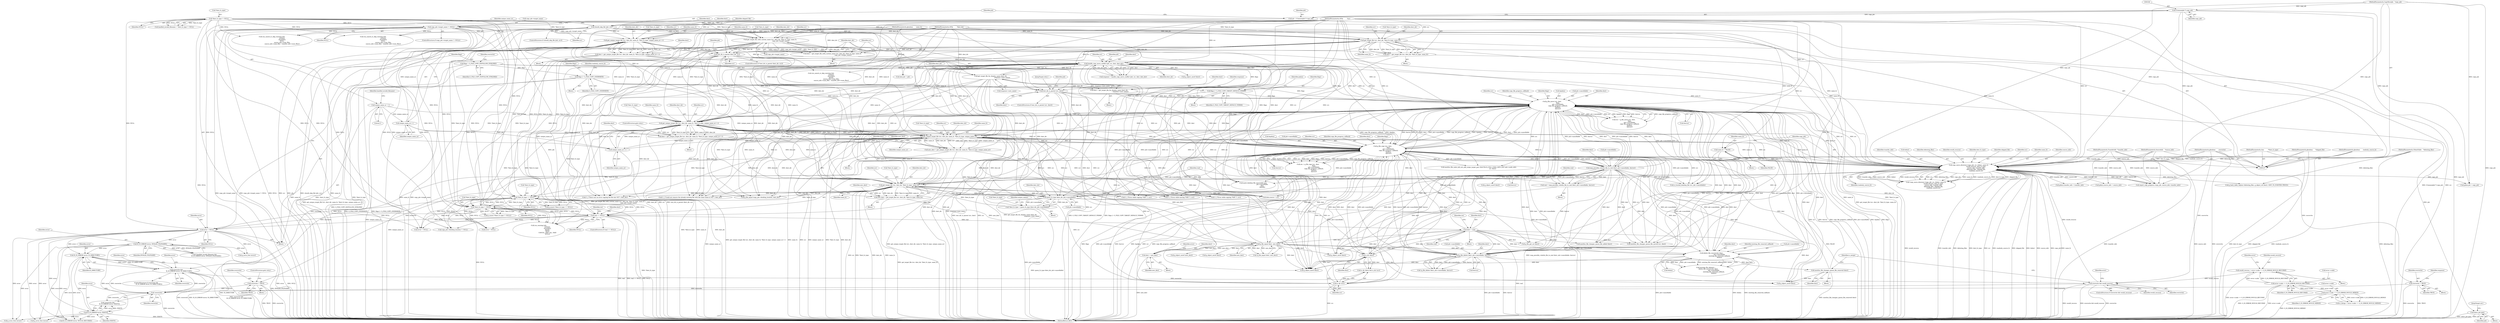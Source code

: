 digraph "0_nautilus_1630f53481f445ada0a455e9979236d31a8d3bb0_0@pointer" {
"1000730" [label="(Call,abort_job (job))"];
"1000710" [label="(Call,handle_copy_move_conflict (job, src, dest, dest_dir))"];
"1000167" [label="(Call,should_skip_file (job, src))"];
"1000161" [label="(Call,job = (CommonJob *) copy_job)"];
"1000163" [label="(Call,(CommonJob *) copy_job)"];
"1000128" [label="(MethodParameterIn,CopyMoveJob   *copy_job)"];
"1000129" [label="(MethodParameterIn,GFile         *src)"];
"1000427" [label="(Call,g_file_move (src, dest,\n                           flags,\n                           job->cancellable,\n                           copy_file_progress_callback,\n                           &pdata,\n                           &error))"];
"1000662" [label="(Call,get_unique_target_file (src, dest_dir, same_fs, *dest_fs_type, unique_name_nr++))"];
"1000608" [label="(Call,get_unique_target_file (src, dest_dir, same_fs, *dest_fs_type, unique_name_nr))"];
"1000443" [label="(Call,g_file_copy (src, dest,\n                           flags,\n                           job->cancellable,\n                           copy_file_progress_callback,\n                           &pdata,\n                           &error))"];
"1000996" [label="(Call,copy_move_directory (copy_job, src, &dest, same_fs,\n                                  would_recurse, dest_fs_type,\n                                  source_info, transfer_info,\n                                  debuting_files, skipped_file,\n                                  readonly_source_fs))"];
"1000619" [label="(Call,get_target_file (src, dest_dir, *dest_fs_type, same_fs))"];
"1000598" [label="(Call,query_fs_type (dest_dir, job->cancellable))"];
"1000228" [label="(Call,test_dir_is_parent (dest_dir, src))"];
"1000221" [label="(Call,get_target_file (src, dest_dir, *dest_fs_type, same_fs))"];
"1000130" [label="(MethodParameterIn,GFile         *dest_dir)"];
"1000181" [label="(Call,*dest_fs_type != NULL)"];
"1000131" [label="(MethodParameterIn,gboolean       same_fs)"];
"1000208" [label="(Call,get_target_file_with_custom_name (src, dest_dir, *dest_fs_type, same_fs,\n                                                 copy_job->target_name))"];
"1000200" [label="(Call,copy_job->target_name != NULL)"];
"1000190" [label="(Call,get_unique_target_file (src, dest_dir, same_fs, *dest_fs_type, unique_name_nr++))"];
"1000196" [label="(Call,unique_name_nr++)"];
"1000176" [label="(Call,unique_name_nr = 1)"];
"1000798" [label="(Call,get_target_file_for_display_name (dest_dir,\n                                                     response->new_name))"];
"1000461" [label="(Call,map_possibly_volatile_file_to_real (dest, job->cancellable, &error))"];
"1000595" [label="(Call,*dest_fs_type = query_fs_type (dest_dir, job->cancellable))"];
"1000991" [label="(Call,same_fs = FALSE)"];
"1000872" [label="(Call,overwrite && would_recurse)"];
"1000811" [label="(Call,overwrite &&\n             IS_IO_ERROR (error, IS_DIRECTORY))"];
"1000645" [label="(Call,!overwrite)"];
"1000780" [label="(Call,overwrite = TRUE)"];
"1000138" [label="(MethodParameterIn,gboolean       overwrite)"];
"1000698" [label="(Call,overwrite = TRUE)"];
"1000813" [label="(Call,IS_IO_ERROR (error, IS_DIRECTORY))"];
"1000382" [label="(Call,error = NULL)"];
"1000591" [label="(Call,*dest_fs_type == NULL)"];
"1001011" [label="(Call,*dest_fs_type != NULL)"];
"1000469" [label="(Call,real == NULL)"];
"1000459" [label="(Call,real = map_possibly_volatile_file_to_real (dest, job->cancellable, &error))"];
"1000583" [label="(Call,IS_IO_ERROR (error, INVALID_FILENAME))"];
"1000647" [label="(Call,IS_IO_ERROR (error, EXISTS))"];
"1000862" [label="(Call,would_recurse = error->code == G_IO_ERROR_WOULD_RECURSE)"];
"1000864" [label="(Call,error->code == G_IO_ERROR_WOULD_RECURSE)"];
"1000857" [label="(Call,error->code == G_IO_ERROR_WOULD_MERGE)"];
"1000133" [label="(MethodParameterIn,char         **dest_fs_type)"];
"1000134" [label="(MethodParameterIn,SourceInfo    *source_info)"];
"1000135" [label="(MethodParameterIn,TransferInfo  *transfer_info)"];
"1000136" [label="(MethodParameterIn,GHashTable    *debuting_files)"];
"1000139" [label="(MethodParameterIn,gboolean      *skipped_file)"];
"1000140" [label="(MethodParameterIn,gboolean       readonly_source_fs)"];
"1000678" [label="(Call,is_dir (src))"];
"1000305" [label="(Call,test_dir_is_parent (src, dest))"];
"1000188" [label="(Call,dest = get_unique_target_file (src, dest_dir, same_fs, *dest_fs_type, unique_name_nr++))"];
"1000206" [label="(Call,dest = get_target_file_with_custom_name (src, dest_dir, *dest_fs_type, same_fs,\n                                                 copy_job->target_name))"];
"1000219" [label="(Call,dest = get_target_file (src, dest_dir, *dest_fs_type, same_fs))"];
"1000833" [label="(Call,delete_file_recursively (dest,\n                                     job->cancellable,\n                                     existing_file_removed_callback,\n                                     &data))"];
"1000627" [label="(Call,g_file_equal (dest, new_dest))"];
"1000480" [label="(Call,dest = real)"];
"1000606" [label="(Call,new_dest = get_unique_target_file (src, dest_dir, same_fs, *dest_fs_type, unique_name_nr))"];
"1000617" [label="(Call,new_dest = get_target_file (src, dest_dir, *dest_fs_type, same_fs))"];
"1000676" [label="(Call,is_dir (dest))"];
"1000660" [label="(Call,dest = get_unique_target_file (src, dest_dir, same_fs, *dest_fs_type, unique_name_nr++))"];
"1000633" [label="(Call,dest = new_dest)"];
"1000796" [label="(Call,dest = get_target_file_for_display_name (dest_dir,\n                                                     response->new_name))"];
"1000986" [label="(Call,nautilus_file_changes_queue_file_removed (dest))"];
"1000882" [label="(Call,g_file_delete (dest, job->cancellable, &error))"];
"1000397" [label="(Call,flags |= G_FILE_COPY_TARGET_DEFAULT_PERMS)"];
"1000391" [label="(Call,flags |= G_FILE_COPY_OVERWRITE)"];
"1000385" [label="(Call,flags = G_FILE_COPY_NOFOLLOW_SYMLINKS)"];
"1000668" [label="(Call,unique_name_nr++)"];
"1000584" [label="(Identifier,error)"];
"1000305" [label="(Call,test_dir_is_parent (src, dest))"];
"1000177" [label="(Identifier,unique_name_nr)"];
"1001005" [label="(Identifier,transfer_info)"];
"1000814" [label="(Identifier,error)"];
"1000714" [label="(Identifier,dest_dir)"];
"1000230" [label="(Identifier,src)"];
"1000480" [label="(Call,dest = real)"];
"1001059" [label="(Call,run_cancel_or_skip_warning (job,\n                                               primary,\n                                               secondary,\n                                               details,\n                                               source_info->num_files,\n                                               source_info->num_files - transfer_info->num_files))"];
"1000222" [label="(Identifier,src)"];
"1000469" [label="(Call,real == NULL)"];
"1000848" [label="(Call,IS_IO_ERROR (error, WOULD_RECURSE))"];
"1000645" [label="(Call,!overwrite)"];
"1000699" [label="(Identifier,overwrite)"];
"1000712" [label="(Identifier,src)"];
"1000983" [label="(Call,error = NULL)"];
"1000833" [label="(Call,delete_file_recursively (dest,\n                                     job->cancellable,\n                                     existing_file_removed_callback,\n                                     &data))"];
"1000594" [label="(Identifier,NULL)"];
"1000608" [label="(Call,get_unique_target_file (src, dest_dir, same_fs, *dest_fs_type, unique_name_nr))"];
"1000534" [label="(Call,nautilus_file_changes_queue_file_added (dest))"];
"1000400" [label="(Call,pdata.job = copy_job)"];
"1001114" [label="(MethodReturn,RET)"];
"1000443" [label="(Call,g_file_copy (src, dest,\n                           flags,\n                           job->cancellable,\n                           copy_file_progress_callback,\n                           &pdata,\n                           &error))"];
"1000997" [label="(Identifier,copy_job)"];
"1000580" [label="(Call,!handled_invalid_filename &&\n        IS_IO_ERROR (error, INVALID_FILENAME))"];
"1000395" [label="(Identifier,readonly_source_fs)"];
"1000234" [label="(Identifier,job)"];
"1000663" [label="(Identifier,src)"];
"1000131" [label="(MethodParameterIn,gboolean       same_fs)"];
"1000415" [label="(Call,pdata.transfer_info = transfer_info)"];
"1000793" [label="(Block,)"];
"1000460" [label="(Identifier,real)"];
"1000834" [label="(Identifier,dest)"];
"1000402" [label="(Identifier,pdata)"];
"1000800" [label="(Call,response->new_name)"];
"1000453" [label="(Call,&error)"];
"1000304" [label="(ControlStructure,if (test_dir_is_parent (src, dest)))"];
"1000627" [label="(Call,g_file_equal (dest, new_dest))"];
"1000471" [label="(Identifier,NULL)"];
"1000462" [label="(Identifier,dest)"];
"1000799" [label="(Identifier,dest_dir)"];
"1000612" [label="(Call,*dest_fs_type)"];
"1000873" [label="(Identifier,overwrite)"];
"1000431" [label="(Call,job->cancellable)"];
"1000193" [label="(Identifier,same_fs)"];
"1000864" [label="(Call,error->code == G_IO_ERROR_WOULD_RECURSE)"];
"1000731" [label="(Identifier,job)"];
"1000445" [label="(Identifier,dest)"];
"1000628" [label="(Identifier,dest)"];
"1000666" [label="(Call,*dest_fs_type)"];
"1000875" [label="(Block,)"];
"1000392" [label="(Identifier,flags)"];
"1000796" [label="(Call,dest = get_target_file_for_display_name (dest_dir,\n                                                     response->new_name))"];
"1000668" [label="(Call,unique_name_nr++)"];
"1000219" [label="(Call,dest = get_target_file (src, dest_dir, *dest_fs_type, same_fs))"];
"1000180" [label="(Identifier,handled_invalid_filename)"];
"1000598" [label="(Call,query_fs_type (dest_dir, job->cancellable))"];
"1000711" [label="(Identifier,job)"];
"1000228" [label="(Call,test_dir_is_parent (dest_dir, src))"];
"1000549" [label="(Call,is_trusted_desktop_file (src, job->cancellable))"];
"1000999" [label="(Call,&dest)"];
"1001006" [label="(Identifier,debuting_files)"];
"1000624" [label="(Identifier,same_fs)"];
"1000648" [label="(Identifier,error)"];
"1000781" [label="(Identifier,overwrite)"];
"1000592" [label="(Call,*dest_fs_type)"];
"1000727" [label="(Block,)"];
"1001002" [label="(Identifier,would_recurse)"];
"1000599" [label="(Identifier,dest_dir)"];
"1000870" [label="(Identifier,error)"];
"1000831" [label="(Call,existing_file_deleted =\n            delete_file_recursively (dest,\n                                     job->cancellable,\n                                     existing_file_removed_callback,\n                                     &data))"];
"1000389" [label="(Identifier,overwrite)"];
"1000595" [label="(Call,*dest_fs_type = query_fs_type (dest_dir, job->cancellable))"];
"1000184" [label="(Identifier,NULL)"];
"1000396" [label="(Block,)"];
"1000199" [label="(ControlStructure,if (copy_job->target_name != NULL))"];
"1000621" [label="(Identifier,dest_dir)"];
"1000383" [label="(Identifier,error)"];
"1000675" [label="(Call,is_dir (dest) && is_dir (src))"];
"1000605" [label="(Block,)"];
"1000135" [label="(MethodParameterIn,TransferInfo  *transfer_info)"];
"1000386" [label="(Identifier,flags)"];
"1000713" [label="(Identifier,dest)"];
"1000229" [label="(Identifier,dest_dir)"];
"1000813" [label="(Call,IS_IO_ERROR (error, IS_DIRECTORY))"];
"1000208" [label="(Call,get_target_file_with_custom_name (src, dest_dir, *dest_fs_type, same_fs,\n                                                 copy_job->target_name))"];
"1000461" [label="(Call,map_possibly_volatile_file_to_real (dest, job->cancellable, &error))"];
"1000658" [label="(Call,g_object_unref (dest))"];
"1000490" [label="(Call,report_copy_progress (copy_job, source_info, transfer_info))"];
"1000457" [label="(Block,)"];
"1000618" [label="(Identifier,new_dest)"];
"1000429" [label="(Identifier,dest)"];
"1000614" [label="(Identifier,unique_name_nr)"];
"1000882" [label="(Call,g_file_delete (dest, job->cancellable, &error))"];
"1000446" [label="(Identifier,flags)"];
"1001003" [label="(Identifier,dest_fs_type)"];
"1000596" [label="(Call,*dest_fs_type)"];
"1000636" [label="(Call,g_error_free (error))"];
"1000838" [label="(Identifier,existing_file_removed_callback)"];
"1000865" [label="(Call,error->code)"];
"1000858" [label="(Call,error->code)"];
"1000192" [label="(Identifier,dest_dir)"];
"1000635" [label="(Identifier,new_dest)"];
"1000390" [label="(Block,)"];
"1000660" [label="(Call,dest = get_unique_target_file (src, dest_dir, same_fs, *dest_fs_type, unique_name_nr++))"];
"1000165" [label="(Identifier,copy_job)"];
"1000544" [label="(Call,g_file_equal (copy_job->desktop_location, dest_dir))"];
"1000166" [label="(ControlStructure,if (should_skip_file (job, src)))"];
"1000606" [label="(Call,new_dest = get_unique_target_file (src, dest_dir, same_fs, *dest_fs_type, unique_name_nr))"];
"1000139" [label="(MethodParameterIn,gboolean      *skipped_file)"];
"1000629" [label="(Identifier,new_dest)"];
"1000187" [label="(Block,)"];
"1001007" [label="(Identifier,skipped_file)"];
"1000670" [label="(ControlStructure,goto retry;)"];
"1000173" [label="(Identifier,skipped_file)"];
"1000474" [label="(Identifier,res)"];
"1000609" [label="(Identifier,src)"];
"1000451" [label="(Call,&pdata)"];
"1000665" [label="(Identifier,same_fs)"];
"1000876" [label="(Call,error = NULL)"];
"1000478" [label="(Call,g_object_unref (dest))"];
"1000678" [label="(Call,is_dir (src))"];
"1000425" [label="(Call,res = g_file_move (src, dest,\n                           flags,\n                           job->cancellable,\n                           copy_file_progress_callback,\n                           &pdata,\n                           &error))"];
"1000466" [label="(Call,&error)"];
"1000700" [label="(Identifier,TRUE)"];
"1000161" [label="(Call,job = (CommonJob *) copy_job)"];
"1000679" [label="(Identifier,src)"];
"1000128" [label="(MethodParameterIn,CopyMoveJob   *copy_job)"];
"1000610" [label="(Identifier,dest_dir)"];
"1000182" [label="(Call,*dest_fs_type)"];
"1000989" [label="(Identifier,is_merge)"];
"1000991" [label="(Call,same_fs = FALSE)"];
"1000381" [label="(JumpTarget,retry:)"];
"1000214" [label="(Call,copy_job->target_name)"];
"1000810" [label="(ControlStructure,if (overwrite &&\n             IS_IO_ERROR (error, IS_DIRECTORY)))"];
"1000130" [label="(MethodParameterIn,GFile         *dest_dir)"];
"1000206" [label="(Call,dest = get_target_file_with_custom_name (src, dest_dir, *dest_fs_type, same_fs,\n                                                 copy_job->target_name))"];
"1000129" [label="(MethodParameterIn,GFile         *src)"];
"1000194" [label="(Call,*dest_fs_type)"];
"1000647" [label="(Call,IS_IO_ERROR (error, EXISTS))"];
"1000649" [label="(Identifier,EXISTS)"];
"1000857" [label="(Call,error->code == G_IO_ERROR_WOULD_MERGE)"];
"1000205" [label="(Block,)"];
"1000211" [label="(Call,*dest_fs_type)"];
"1000196" [label="(Call,unique_name_nr++)"];
"1001010" [label="(Call,g_assert (*dest_fs_type != NULL))"];
"1001011" [label="(Call,*dest_fs_type != NULL)"];
"1000644" [label="(Call,!overwrite &&\n        IS_IO_ERROR (error, EXISTS))"];
"1000398" [label="(Identifier,flags)"];
"1000811" [label="(Call,overwrite &&\n             IS_IO_ERROR (error, IS_DIRECTORY))"];
"1000835" [label="(Call,job->cancellable)"];
"1000730" [label="(Call,abort_job (job))"];
"1000849" [label="(Identifier,error)"];
"1000780" [label="(Call,overwrite = TRUE)"];
"1000569" [label="(Call,nautilus_file_undo_info_ext_add_origin_target_pair (NAUTILUS_FILE_UNDO_INFO_EXT (job->undo_info),\n                                                                src, dest))"];
"1000784" [label="(Identifier,response)"];
"1000620" [label="(Identifier,src)"];
"1000221" [label="(Call,get_target_file (src, dest_dir, *dest_fs_type, same_fs))"];
"1000583" [label="(Call,IS_IO_ERROR (error, INVALID_FILENAME))"];
"1000168" [label="(Identifier,job)"];
"1000591" [label="(Call,*dest_fs_type == NULL)"];
"1000877" [label="(Identifier,error)"];
"1000839" [label="(Call,&data)"];
"1000397" [label="(Call,flags |= G_FILE_COPY_TARGET_DEFAULT_PERMS)"];
"1000585" [label="(Identifier,INVALID_FILENAME)"];
"1000826" [label="(Call,data.source = src)"];
"1000220" [label="(Identifier,dest)"];
"1000637" [label="(Identifier,error)"];
"1000188" [label="(Call,dest = get_unique_target_file (src, dest_dir, same_fs, *dest_fs_type, unique_name_nr++))"];
"1000499" [label="(Call,g_file_get_uri (dest))"];
"1000463" [label="(Call,job->cancellable)"];
"1000529" [label="(Call,nautilus_file_changes_queue_file_moved (src, dest))"];
"1000862" [label="(Call,would_recurse = error->code == G_IO_ERROR_WOULD_RECURSE)"];
"1000189" [label="(Identifier,dest)"];
"1001019" [label="(Call,g_object_unref (dest))"];
"1000626" [label="(Call,!g_file_equal (dest, new_dest))"];
"1000162" [label="(Identifier,job)"];
"1000630" [label="(Block,)"];
"1000653" [label="(Call,g_error_free (error))"];
"1000470" [label="(Identifier,real)"];
"1000600" [label="(Call,job->cancellable)"];
"1000484" [label="(Identifier,res)"];
"1000677" [label="(Identifier,dest)"];
"1000616" [label="(Block,)"];
"1001042" [label="(Call,f (_(\"Error while copying ?%B?.\"), src))"];
"1000633" [label="(Call,dest = new_dest)"];
"1000190" [label="(Call,get_unique_target_file (src, dest_dir, same_fs, *dest_fs_type, unique_name_nr++))"];
"1000226" [label="(Identifier,same_fs)"];
"1000311" [label="(Identifier,job)"];
"1000996" [label="(Call,copy_move_directory (copy_job, src, &dest, same_fs,\n                                  would_recurse, dest_fs_type,\n                                  source_info, transfer_info,\n                                  debuting_files, skipped_file,\n                                  readonly_source_fs))"];
"1000141" [label="(Block,)"];
"1000169" [label="(Identifier,src)"];
"1000437" [label="(Call,&error)"];
"1000385" [label="(Call,flags = G_FILE_COPY_NOFOLLOW_SYMLINKS)"];
"1001112" [label="(Call,g_object_unref (dest))"];
"1000191" [label="(Identifier,src)"];
"1000990" [label="(Block,)"];
"1000794" [label="(Call,g_object_unref (dest))"];
"1000664" [label="(Identifier,dest_dir)"];
"1000207" [label="(Identifier,dest)"];
"1000210" [label="(Identifier,dest_dir)"];
"1000820" [label="(Identifier,error)"];
"1000855" [label="(Call,is_merge = error->code == G_IO_ERROR_WOULD_MERGE)"];
"1000934" [label="(Call,run_warning (job,\n                                        primary,\n                                        secondary,\n                                        details,\n                                        TRUE,\n                                        CANCEL, SKIP_ALL, SKIP,\n                                        NULL))"];
"1000391" [label="(Call,flags |= G_FILE_COPY_OVERWRITE)"];
"1000854" [label="(Block,)"];
"1000218" [label="(Block,)"];
"1000428" [label="(Identifier,src)"];
"1000224" [label="(Call,*dest_fs_type)"];
"1000815" [label="(Identifier,IS_DIRECTORY)"];
"1000382" [label="(Call,error = NULL)"];
"1000698" [label="(Call,overwrite = TRUE)"];
"1000641" [label="(Call,g_object_unref (new_dest))"];
"1000821" [label="(Call,data.job = job)"];
"1000657" [label="(Block,)"];
"1000998" [label="(Identifier,src)"];
"1000622" [label="(Call,*dest_fs_type)"];
"1000181" [label="(Call,*dest_fs_type != NULL)"];
"1000227" [label="(ControlStructure,if (test_dir_is_parent (dest_dir, src)))"];
"1000167" [label="(Call,should_skip_file (job, src))"];
"1000138" [label="(MethodParameterIn,gboolean       overwrite)"];
"1000662" [label="(Call,get_unique_target_file (src, dest_dir, same_fs, *dest_fs_type, unique_name_nr++))"];
"1000178" [label="(Literal,1)"];
"1000586" [label="(Block,)"];
"1000661" [label="(Identifier,dest)"];
"1000410" [label="(Call,pdata.source_info = source_info)"];
"1000861" [label="(Identifier,G_IO_ERROR_WOULD_MERGE)"];
"1000209" [label="(Identifier,src)"];
"1000133" [label="(MethodParameterIn,char         **dest_fs_type)"];
"1000604" [label="(Identifier,unique_names)"];
"1000986" [label="(Call,nautilus_file_changes_queue_file_removed (dest))"];
"1000863" [label="(Identifier,would_recurse)"];
"1001001" [label="(Identifier,same_fs)"];
"1000993" [label="(Identifier,FALSE)"];
"1000701" [label="(ControlStructure,goto retry;)"];
"1000479" [label="(Identifier,dest)"];
"1000204" [label="(Identifier,NULL)"];
"1000987" [label="(Identifier,dest)"];
"1000909" [label="(Call,f (_(\"Error while moving ?%B?.\"), src))"];
"1001012" [label="(Call,*dest_fs_type)"];
"1000887" [label="(Call,&error)"];
"1000669" [label="(Identifier,unique_name_nr)"];
"1000611" [label="(Identifier,same_fs)"];
"1000447" [label="(Call,job->cancellable)"];
"1000334" [label="(Call,run_cancel_or_skip_warning (job,\n                                               primary,\n                                               secondary,\n                                               NULL,\n                                               source_info->num_files,\n                                               source_info->num_files - transfer_info->num_files))"];
"1000387" [label="(Identifier,G_FILE_COPY_NOFOLLOW_SYMLINKS)"];
"1000923" [label="(Call,f (_(\"Could not remove the already existing file with the same name in %F.\"), dest_dir))"];
"1000477" [label="(Block,)"];
"1000884" [label="(Call,job->cancellable)"];
"1000176" [label="(Call,unique_name_nr = 1)"];
"1000257" [label="(Call,run_cancel_or_skip_warning (job,\n                                               primary,\n                                               secondary,\n                                               NULL,\n                                               source_info->num_files,\n                                               source_info->num_files - transfer_info->num_files))"];
"1000444" [label="(Identifier,src)"];
"1000459" [label="(Call,real = map_possibly_volatile_file_to_real (dest, job->cancellable, &error))"];
"1000646" [label="(Identifier,overwrite)"];
"1000708" [label="(Call,response = handle_copy_move_conflict (job, src, dest, dest_dir))"];
"1000163" [label="(Call,(CommonJob *) copy_job)"];
"1000482" [label="(Identifier,real)"];
"1001048" [label="(Call,f (_(\"There was an error copying the file into %F.\"), dest_dir))"];
"1000590" [label="(Call,g_assert (*dest_fs_type == NULL))"];
"1001014" [label="(Identifier,NULL)"];
"1000384" [label="(Identifier,NULL)"];
"1000631" [label="(Call,g_object_unref (dest))"];
"1001004" [label="(Identifier,source_info)"];
"1000213" [label="(Identifier,same_fs)"];
"1000676" [label="(Call,is_dir (dest))"];
"1000140" [label="(MethodParameterIn,gboolean       readonly_source_fs)"];
"1000782" [label="(Identifier,TRUE)"];
"1000518" [label="(Call,g_hash_table_replace (debuting_files, g_object_ref (dest), GINT_TO_POINTER (TRUE)))"];
"1000468" [label="(ControlStructure,if (real == NULL))"];
"1000995" [label="(Call,!copy_move_directory (copy_job, src, &dest, same_fs,\n                                  would_recurse, dest_fs_type,\n                                  source_info, transfer_info,\n                                  debuting_files, skipped_file,\n                                  readonly_source_fs))"];
"1000617" [label="(Call,new_dest = get_target_file (src, dest_dir, *dest_fs_type, same_fs))"];
"1000697" [label="(Block,)"];
"1000399" [label="(Identifier,G_FILE_COPY_TARGET_DEFAULT_PERMS)"];
"1000797" [label="(Identifier,dest)"];
"1000812" [label="(Identifier,overwrite)"];
"1000619" [label="(Call,get_target_file (src, dest_dir, *dest_fs_type, same_fs))"];
"1000434" [label="(Identifier,copy_file_progress_callback)"];
"1000804" [label="(Identifier,response)"];
"1000179" [label="(Call,handled_invalid_filename = *dest_fs_type != NULL)"];
"1000441" [label="(Call,res = g_file_copy (src, dest,\n                           flags,\n                           job->cancellable,\n                           copy_file_progress_callback,\n                           &pdata,\n                           &error))"];
"1000634" [label="(Identifier,dest)"];
"1000201" [label="(Call,copy_job->target_name)"];
"1000427" [label="(Call,g_file_move (src, dest,\n                           flags,\n                           job->cancellable,\n                           copy_file_progress_callback,\n                           &pdata,\n                           &error))"];
"1001008" [label="(Identifier,readonly_source_fs)"];
"1000430" [label="(Identifier,flags)"];
"1000223" [label="(Identifier,dest_dir)"];
"1000555" [label="(Call,mark_desktop_file_executable (job,\n                                          job->cancellable,\n                                          dest,\n                                          FALSE))"];
"1000607" [label="(Identifier,new_dest)"];
"1000881" [label="(Call,!g_file_delete (dest, job->cancellable, &error))"];
"1000435" [label="(Call,&pdata)"];
"1000759" [label="(Block,)"];
"1000819" [label="(Call,g_error_free (error))"];
"1000306" [label="(Identifier,src)"];
"1000538" [label="(Call,copy_job->desktop_location != NULL)"];
"1000868" [label="(Identifier,G_IO_ERROR_WOULD_RECURSE)"];
"1000917" [label="(Call,f (_(\"Error while copying ?%B?.\"), src))"];
"1000136" [label="(MethodParameterIn,GHashTable    *debuting_files)"];
"1000200" [label="(Call,copy_job->target_name != NULL)"];
"1000710" [label="(Call,handle_copy_move_conflict (job, src, dest, dest_dir))"];
"1000197" [label="(Identifier,unique_name_nr)"];
"1000871" [label="(ControlStructure,if (overwrite && would_recurse))"];
"1001107" [label="(JumpTarget,out:)"];
"1000307" [label="(Identifier,dest)"];
"1000450" [label="(Identifier,copy_file_progress_callback)"];
"1000883" [label="(Identifier,dest)"];
"1000872" [label="(Call,overwrite && would_recurse)"];
"1000481" [label="(Identifier,dest)"];
"1000393" [label="(Identifier,G_FILE_COPY_OVERWRITE)"];
"1000992" [label="(Identifier,same_fs)"];
"1000798" [label="(Call,get_target_file_for_display_name (dest_dir,\n                                                     response->new_name))"];
"1000134" [label="(MethodParameterIn,SourceInfo    *source_info)"];
"1000874" [label="(Identifier,would_recurse)"];
"1000730" -> "1000727"  [label="AST: "];
"1000730" -> "1000731"  [label="CFG: "];
"1000731" -> "1000730"  [label="AST: "];
"1001107" -> "1000730"  [label="CFG: "];
"1000730" -> "1001114"  [label="DDG: abort_job (job)"];
"1000730" -> "1001114"  [label="DDG: job"];
"1000710" -> "1000730"  [label="DDG: job"];
"1000710" -> "1000708"  [label="AST: "];
"1000710" -> "1000714"  [label="CFG: "];
"1000711" -> "1000710"  [label="AST: "];
"1000712" -> "1000710"  [label="AST: "];
"1000713" -> "1000710"  [label="AST: "];
"1000714" -> "1000710"  [label="AST: "];
"1000708" -> "1000710"  [label="CFG: "];
"1000710" -> "1001114"  [label="DDG: dest_dir"];
"1000710" -> "1001114"  [label="DDG: job"];
"1000710" -> "1001114"  [label="DDG: src"];
"1000710" -> "1000427"  [label="DDG: src"];
"1000710" -> "1000427"  [label="DDG: dest"];
"1000710" -> "1000443"  [label="DDG: src"];
"1000710" -> "1000443"  [label="DDG: dest"];
"1000710" -> "1000544"  [label="DDG: dest_dir"];
"1000710" -> "1000555"  [label="DDG: job"];
"1000710" -> "1000598"  [label="DDG: dest_dir"];
"1000710" -> "1000662"  [label="DDG: dest_dir"];
"1000710" -> "1000708"  [label="DDG: job"];
"1000710" -> "1000708"  [label="DDG: src"];
"1000710" -> "1000708"  [label="DDG: dest"];
"1000710" -> "1000708"  [label="DDG: dest_dir"];
"1000167" -> "1000710"  [label="DDG: job"];
"1000427" -> "1000710"  [label="DDG: src"];
"1000678" -> "1000710"  [label="DDG: src"];
"1000608" -> "1000710"  [label="DDG: src"];
"1000608" -> "1000710"  [label="DDG: dest_dir"];
"1000443" -> "1000710"  [label="DDG: src"];
"1000619" -> "1000710"  [label="DDG: src"];
"1000619" -> "1000710"  [label="DDG: dest_dir"];
"1000129" -> "1000710"  [label="DDG: src"];
"1000676" -> "1000710"  [label="DDG: dest"];
"1000662" -> "1000710"  [label="DDG: dest_dir"];
"1000228" -> "1000710"  [label="DDG: dest_dir"];
"1000798" -> "1000710"  [label="DDG: dest_dir"];
"1000130" -> "1000710"  [label="DDG: dest_dir"];
"1000710" -> "1000794"  [label="DDG: dest"];
"1000710" -> "1000798"  [label="DDG: dest_dir"];
"1000710" -> "1000821"  [label="DDG: job"];
"1000710" -> "1000923"  [label="DDG: dest_dir"];
"1000710" -> "1000934"  [label="DDG: job"];
"1000710" -> "1001048"  [label="DDG: dest_dir"];
"1000710" -> "1001059"  [label="DDG: job"];
"1000710" -> "1001112"  [label="DDG: dest"];
"1000167" -> "1000166"  [label="AST: "];
"1000167" -> "1000169"  [label="CFG: "];
"1000168" -> "1000167"  [label="AST: "];
"1000169" -> "1000167"  [label="AST: "];
"1000173" -> "1000167"  [label="CFG: "];
"1000177" -> "1000167"  [label="CFG: "];
"1000167" -> "1001114"  [label="DDG: job"];
"1000167" -> "1001114"  [label="DDG: src"];
"1000167" -> "1001114"  [label="DDG: should_skip_file (job, src)"];
"1000161" -> "1000167"  [label="DDG: job"];
"1000129" -> "1000167"  [label="DDG: src"];
"1000167" -> "1000190"  [label="DDG: src"];
"1000167" -> "1000208"  [label="DDG: src"];
"1000167" -> "1000221"  [label="DDG: src"];
"1000167" -> "1000257"  [label="DDG: job"];
"1000167" -> "1000334"  [label="DDG: job"];
"1000167" -> "1000555"  [label="DDG: job"];
"1000167" -> "1000821"  [label="DDG: job"];
"1000167" -> "1000934"  [label="DDG: job"];
"1000167" -> "1001059"  [label="DDG: job"];
"1000161" -> "1000141"  [label="AST: "];
"1000161" -> "1000163"  [label="CFG: "];
"1000162" -> "1000161"  [label="AST: "];
"1000163" -> "1000161"  [label="AST: "];
"1000168" -> "1000161"  [label="CFG: "];
"1000161" -> "1001114"  [label="DDG: (CommonJob *) copy_job"];
"1000163" -> "1000161"  [label="DDG: copy_job"];
"1000163" -> "1000165"  [label="CFG: "];
"1000164" -> "1000163"  [label="AST: "];
"1000165" -> "1000163"  [label="AST: "];
"1000163" -> "1001114"  [label="DDG: copy_job"];
"1000128" -> "1000163"  [label="DDG: copy_job"];
"1000163" -> "1000400"  [label="DDG: copy_job"];
"1000163" -> "1000490"  [label="DDG: copy_job"];
"1000163" -> "1000996"  [label="DDG: copy_job"];
"1000128" -> "1000127"  [label="AST: "];
"1000128" -> "1001114"  [label="DDG: copy_job"];
"1000128" -> "1000400"  [label="DDG: copy_job"];
"1000128" -> "1000490"  [label="DDG: copy_job"];
"1000128" -> "1000996"  [label="DDG: copy_job"];
"1000129" -> "1000127"  [label="AST: "];
"1000129" -> "1001114"  [label="DDG: src"];
"1000129" -> "1000190"  [label="DDG: src"];
"1000129" -> "1000208"  [label="DDG: src"];
"1000129" -> "1000221"  [label="DDG: src"];
"1000129" -> "1000228"  [label="DDG: src"];
"1000129" -> "1000305"  [label="DDG: src"];
"1000129" -> "1000427"  [label="DDG: src"];
"1000129" -> "1000443"  [label="DDG: src"];
"1000129" -> "1000529"  [label="DDG: src"];
"1000129" -> "1000549"  [label="DDG: src"];
"1000129" -> "1000569"  [label="DDG: src"];
"1000129" -> "1000608"  [label="DDG: src"];
"1000129" -> "1000619"  [label="DDG: src"];
"1000129" -> "1000662"  [label="DDG: src"];
"1000129" -> "1000678"  [label="DDG: src"];
"1000129" -> "1000826"  [label="DDG: src"];
"1000129" -> "1000909"  [label="DDG: src"];
"1000129" -> "1000917"  [label="DDG: src"];
"1000129" -> "1000996"  [label="DDG: src"];
"1000129" -> "1001042"  [label="DDG: src"];
"1000427" -> "1000425"  [label="AST: "];
"1000427" -> "1000437"  [label="CFG: "];
"1000428" -> "1000427"  [label="AST: "];
"1000429" -> "1000427"  [label="AST: "];
"1000430" -> "1000427"  [label="AST: "];
"1000431" -> "1000427"  [label="AST: "];
"1000434" -> "1000427"  [label="AST: "];
"1000435" -> "1000427"  [label="AST: "];
"1000437" -> "1000427"  [label="AST: "];
"1000425" -> "1000427"  [label="CFG: "];
"1000427" -> "1001114"  [label="DDG: src"];
"1000427" -> "1001114"  [label="DDG: &error"];
"1000427" -> "1001114"  [label="DDG: copy_file_progress_callback"];
"1000427" -> "1001114"  [label="DDG: job->cancellable"];
"1000427" -> "1001114"  [label="DDG: &pdata"];
"1000427" -> "1001114"  [label="DDG: flags"];
"1000427" -> "1000425"  [label="DDG: copy_file_progress_callback"];
"1000427" -> "1000425"  [label="DDG: dest"];
"1000427" -> "1000425"  [label="DDG: job->cancellable"];
"1000427" -> "1000425"  [label="DDG: src"];
"1000427" -> "1000425"  [label="DDG: &pdata"];
"1000427" -> "1000425"  [label="DDG: flags"];
"1000427" -> "1000425"  [label="DDG: &error"];
"1000662" -> "1000427"  [label="DDG: src"];
"1000996" -> "1000427"  [label="DDG: src"];
"1000678" -> "1000427"  [label="DDG: src"];
"1000305" -> "1000427"  [label="DDG: src"];
"1000305" -> "1000427"  [label="DDG: dest"];
"1000608" -> "1000427"  [label="DDG: src"];
"1000443" -> "1000427"  [label="DDG: src"];
"1000443" -> "1000427"  [label="DDG: dest"];
"1000443" -> "1000427"  [label="DDG: job->cancellable"];
"1000443" -> "1000427"  [label="DDG: copy_file_progress_callback"];
"1000443" -> "1000427"  [label="DDG: &pdata"];
"1000443" -> "1000427"  [label="DDG: &error"];
"1000619" -> "1000427"  [label="DDG: src"];
"1000833" -> "1000427"  [label="DDG: dest"];
"1000833" -> "1000427"  [label="DDG: job->cancellable"];
"1000676" -> "1000427"  [label="DDG: dest"];
"1000660" -> "1000427"  [label="DDG: dest"];
"1000627" -> "1000427"  [label="DDG: dest"];
"1000461" -> "1000427"  [label="DDG: dest"];
"1000461" -> "1000427"  [label="DDG: job->cancellable"];
"1000461" -> "1000427"  [label="DDG: &error"];
"1000480" -> "1000427"  [label="DDG: dest"];
"1000633" -> "1000427"  [label="DDG: dest"];
"1000796" -> "1000427"  [label="DDG: dest"];
"1000986" -> "1000427"  [label="DDG: dest"];
"1000397" -> "1000427"  [label="DDG: flags"];
"1000391" -> "1000427"  [label="DDG: flags"];
"1000385" -> "1000427"  [label="DDG: flags"];
"1000882" -> "1000427"  [label="DDG: job->cancellable"];
"1000882" -> "1000427"  [label="DDG: &error"];
"1000598" -> "1000427"  [label="DDG: job->cancellable"];
"1000427" -> "1000443"  [label="DDG: src"];
"1000427" -> "1000443"  [label="DDG: dest"];
"1000427" -> "1000443"  [label="DDG: job->cancellable"];
"1000427" -> "1000443"  [label="DDG: copy_file_progress_callback"];
"1000427" -> "1000443"  [label="DDG: &pdata"];
"1000427" -> "1000443"  [label="DDG: &error"];
"1000427" -> "1000461"  [label="DDG: dest"];
"1000427" -> "1000461"  [label="DDG: job->cancellable"];
"1000427" -> "1000461"  [label="DDG: &error"];
"1000427" -> "1000499"  [label="DDG: dest"];
"1000427" -> "1000529"  [label="DDG: src"];
"1000427" -> "1000529"  [label="DDG: dest"];
"1000427" -> "1000534"  [label="DDG: dest"];
"1000427" -> "1000549"  [label="DDG: src"];
"1000427" -> "1000549"  [label="DDG: job->cancellable"];
"1000427" -> "1000555"  [label="DDG: job->cancellable"];
"1000427" -> "1000569"  [label="DDG: src"];
"1000427" -> "1000598"  [label="DDG: job->cancellable"];
"1000427" -> "1000608"  [label="DDG: src"];
"1000427" -> "1000619"  [label="DDG: src"];
"1000427" -> "1000627"  [label="DDG: dest"];
"1000427" -> "1000658"  [label="DDG: dest"];
"1000427" -> "1000662"  [label="DDG: src"];
"1000427" -> "1000676"  [label="DDG: dest"];
"1000427" -> "1000678"  [label="DDG: src"];
"1000427" -> "1000826"  [label="DDG: src"];
"1000427" -> "1000833"  [label="DDG: dest"];
"1000427" -> "1000833"  [label="DDG: job->cancellable"];
"1000427" -> "1000882"  [label="DDG: dest"];
"1000427" -> "1000882"  [label="DDG: job->cancellable"];
"1000427" -> "1000882"  [label="DDG: &error"];
"1000427" -> "1000909"  [label="DDG: src"];
"1000427" -> "1000917"  [label="DDG: src"];
"1000427" -> "1000996"  [label="DDG: src"];
"1000427" -> "1001019"  [label="DDG: dest"];
"1000427" -> "1001042"  [label="DDG: src"];
"1000427" -> "1001112"  [label="DDG: dest"];
"1000662" -> "1000660"  [label="AST: "];
"1000662" -> "1000668"  [label="CFG: "];
"1000663" -> "1000662"  [label="AST: "];
"1000664" -> "1000662"  [label="AST: "];
"1000665" -> "1000662"  [label="AST: "];
"1000666" -> "1000662"  [label="AST: "];
"1000668" -> "1000662"  [label="AST: "];
"1000660" -> "1000662"  [label="CFG: "];
"1000662" -> "1001114"  [label="DDG: dest_dir"];
"1000662" -> "1001114"  [label="DDG: *dest_fs_type"];
"1000662" -> "1001114"  [label="DDG: same_fs"];
"1000662" -> "1000443"  [label="DDG: src"];
"1000662" -> "1000544"  [label="DDG: dest_dir"];
"1000662" -> "1000591"  [label="DDG: *dest_fs_type"];
"1000662" -> "1000598"  [label="DDG: dest_dir"];
"1000662" -> "1000608"  [label="DDG: same_fs"];
"1000662" -> "1000619"  [label="DDG: same_fs"];
"1000662" -> "1000660"  [label="DDG: same_fs"];
"1000662" -> "1000660"  [label="DDG: dest_dir"];
"1000662" -> "1000660"  [label="DDG: src"];
"1000662" -> "1000660"  [label="DDG: *dest_fs_type"];
"1000608" -> "1000662"  [label="DDG: src"];
"1000608" -> "1000662"  [label="DDG: dest_dir"];
"1000608" -> "1000662"  [label="DDG: same_fs"];
"1000608" -> "1000662"  [label="DDG: *dest_fs_type"];
"1000443" -> "1000662"  [label="DDG: src"];
"1000619" -> "1000662"  [label="DDG: src"];
"1000619" -> "1000662"  [label="DDG: dest_dir"];
"1000619" -> "1000662"  [label="DDG: same_fs"];
"1000619" -> "1000662"  [label="DDG: *dest_fs_type"];
"1000228" -> "1000662"  [label="DDG: dest_dir"];
"1000798" -> "1000662"  [label="DDG: dest_dir"];
"1000130" -> "1000662"  [label="DDG: dest_dir"];
"1000221" -> "1000662"  [label="DDG: same_fs"];
"1000221" -> "1000662"  [label="DDG: *dest_fs_type"];
"1000996" -> "1000662"  [label="DDG: same_fs"];
"1000208" -> "1000662"  [label="DDG: same_fs"];
"1000208" -> "1000662"  [label="DDG: *dest_fs_type"];
"1000190" -> "1000662"  [label="DDG: same_fs"];
"1000190" -> "1000662"  [label="DDG: *dest_fs_type"];
"1000131" -> "1000662"  [label="DDG: same_fs"];
"1001011" -> "1000662"  [label="DDG: *dest_fs_type"];
"1000668" -> "1000662"  [label="DDG: unique_name_nr"];
"1000662" -> "1000923"  [label="DDG: dest_dir"];
"1000662" -> "1000996"  [label="DDG: same_fs"];
"1000662" -> "1001011"  [label="DDG: *dest_fs_type"];
"1000662" -> "1001048"  [label="DDG: dest_dir"];
"1000608" -> "1000606"  [label="AST: "];
"1000608" -> "1000614"  [label="CFG: "];
"1000609" -> "1000608"  [label="AST: "];
"1000610" -> "1000608"  [label="AST: "];
"1000611" -> "1000608"  [label="AST: "];
"1000612" -> "1000608"  [label="AST: "];
"1000614" -> "1000608"  [label="AST: "];
"1000606" -> "1000608"  [label="CFG: "];
"1000608" -> "1001114"  [label="DDG: unique_name_nr"];
"1000608" -> "1001114"  [label="DDG: dest_dir"];
"1000608" -> "1001114"  [label="DDG: same_fs"];
"1000608" -> "1001114"  [label="DDG: src"];
"1000608" -> "1001114"  [label="DDG: *dest_fs_type"];
"1000608" -> "1000443"  [label="DDG: src"];
"1000608" -> "1000544"  [label="DDG: dest_dir"];
"1000608" -> "1000591"  [label="DDG: *dest_fs_type"];
"1000608" -> "1000598"  [label="DDG: dest_dir"];
"1000608" -> "1000606"  [label="DDG: same_fs"];
"1000608" -> "1000606"  [label="DDG: dest_dir"];
"1000608" -> "1000606"  [label="DDG: src"];
"1000608" -> "1000606"  [label="DDG: *dest_fs_type"];
"1000608" -> "1000606"  [label="DDG: unique_name_nr"];
"1000443" -> "1000608"  [label="DDG: src"];
"1000598" -> "1000608"  [label="DDG: dest_dir"];
"1000130" -> "1000608"  [label="DDG: dest_dir"];
"1000221" -> "1000608"  [label="DDG: same_fs"];
"1000619" -> "1000608"  [label="DDG: same_fs"];
"1000996" -> "1000608"  [label="DDG: same_fs"];
"1000208" -> "1000608"  [label="DDG: same_fs"];
"1000190" -> "1000608"  [label="DDG: same_fs"];
"1000131" -> "1000608"  [label="DDG: same_fs"];
"1000595" -> "1000608"  [label="DDG: *dest_fs_type"];
"1000196" -> "1000608"  [label="DDG: unique_name_nr"];
"1000176" -> "1000608"  [label="DDG: unique_name_nr"];
"1000668" -> "1000608"  [label="DDG: unique_name_nr"];
"1000608" -> "1000619"  [label="DDG: same_fs"];
"1000608" -> "1000668"  [label="DDG: unique_name_nr"];
"1000608" -> "1000678"  [label="DDG: src"];
"1000608" -> "1000826"  [label="DDG: src"];
"1000608" -> "1000909"  [label="DDG: src"];
"1000608" -> "1000917"  [label="DDG: src"];
"1000608" -> "1000923"  [label="DDG: dest_dir"];
"1000608" -> "1000996"  [label="DDG: src"];
"1000608" -> "1000996"  [label="DDG: same_fs"];
"1000608" -> "1001011"  [label="DDG: *dest_fs_type"];
"1000608" -> "1001042"  [label="DDG: src"];
"1000608" -> "1001048"  [label="DDG: dest_dir"];
"1000443" -> "1000441"  [label="AST: "];
"1000443" -> "1000453"  [label="CFG: "];
"1000444" -> "1000443"  [label="AST: "];
"1000445" -> "1000443"  [label="AST: "];
"1000446" -> "1000443"  [label="AST: "];
"1000447" -> "1000443"  [label="AST: "];
"1000450" -> "1000443"  [label="AST: "];
"1000451" -> "1000443"  [label="AST: "];
"1000453" -> "1000443"  [label="AST: "];
"1000441" -> "1000443"  [label="CFG: "];
"1000443" -> "1001114"  [label="DDG: copy_file_progress_callback"];
"1000443" -> "1001114"  [label="DDG: flags"];
"1000443" -> "1001114"  [label="DDG: job->cancellable"];
"1000443" -> "1001114"  [label="DDG: &error"];
"1000443" -> "1001114"  [label="DDG: &pdata"];
"1000443" -> "1001114"  [label="DDG: src"];
"1000443" -> "1000441"  [label="DDG: src"];
"1000443" -> "1000441"  [label="DDG: dest"];
"1000443" -> "1000441"  [label="DDG: flags"];
"1000443" -> "1000441"  [label="DDG: &error"];
"1000443" -> "1000441"  [label="DDG: job->cancellable"];
"1000443" -> "1000441"  [label="DDG: copy_file_progress_callback"];
"1000443" -> "1000441"  [label="DDG: &pdata"];
"1000996" -> "1000443"  [label="DDG: src"];
"1000678" -> "1000443"  [label="DDG: src"];
"1000305" -> "1000443"  [label="DDG: src"];
"1000305" -> "1000443"  [label="DDG: dest"];
"1000619" -> "1000443"  [label="DDG: src"];
"1000833" -> "1000443"  [label="DDG: dest"];
"1000833" -> "1000443"  [label="DDG: job->cancellable"];
"1000676" -> "1000443"  [label="DDG: dest"];
"1000660" -> "1000443"  [label="DDG: dest"];
"1000627" -> "1000443"  [label="DDG: dest"];
"1000461" -> "1000443"  [label="DDG: dest"];
"1000461" -> "1000443"  [label="DDG: job->cancellable"];
"1000461" -> "1000443"  [label="DDG: &error"];
"1000480" -> "1000443"  [label="DDG: dest"];
"1000633" -> "1000443"  [label="DDG: dest"];
"1000796" -> "1000443"  [label="DDG: dest"];
"1000986" -> "1000443"  [label="DDG: dest"];
"1000397" -> "1000443"  [label="DDG: flags"];
"1000391" -> "1000443"  [label="DDG: flags"];
"1000385" -> "1000443"  [label="DDG: flags"];
"1000882" -> "1000443"  [label="DDG: job->cancellable"];
"1000882" -> "1000443"  [label="DDG: &error"];
"1000598" -> "1000443"  [label="DDG: job->cancellable"];
"1000443" -> "1000461"  [label="DDG: dest"];
"1000443" -> "1000461"  [label="DDG: job->cancellable"];
"1000443" -> "1000461"  [label="DDG: &error"];
"1000443" -> "1000499"  [label="DDG: dest"];
"1000443" -> "1000529"  [label="DDG: src"];
"1000443" -> "1000529"  [label="DDG: dest"];
"1000443" -> "1000534"  [label="DDG: dest"];
"1000443" -> "1000549"  [label="DDG: src"];
"1000443" -> "1000549"  [label="DDG: job->cancellable"];
"1000443" -> "1000555"  [label="DDG: job->cancellable"];
"1000443" -> "1000569"  [label="DDG: src"];
"1000443" -> "1000598"  [label="DDG: job->cancellable"];
"1000443" -> "1000619"  [label="DDG: src"];
"1000443" -> "1000627"  [label="DDG: dest"];
"1000443" -> "1000658"  [label="DDG: dest"];
"1000443" -> "1000676"  [label="DDG: dest"];
"1000443" -> "1000678"  [label="DDG: src"];
"1000443" -> "1000826"  [label="DDG: src"];
"1000443" -> "1000833"  [label="DDG: dest"];
"1000443" -> "1000833"  [label="DDG: job->cancellable"];
"1000443" -> "1000882"  [label="DDG: dest"];
"1000443" -> "1000882"  [label="DDG: job->cancellable"];
"1000443" -> "1000882"  [label="DDG: &error"];
"1000443" -> "1000909"  [label="DDG: src"];
"1000443" -> "1000917"  [label="DDG: src"];
"1000443" -> "1000996"  [label="DDG: src"];
"1000443" -> "1001019"  [label="DDG: dest"];
"1000443" -> "1001042"  [label="DDG: src"];
"1000443" -> "1001112"  [label="DDG: dest"];
"1000996" -> "1000995"  [label="AST: "];
"1000996" -> "1001008"  [label="CFG: "];
"1000997" -> "1000996"  [label="AST: "];
"1000998" -> "1000996"  [label="AST: "];
"1000999" -> "1000996"  [label="AST: "];
"1001001" -> "1000996"  [label="AST: "];
"1001002" -> "1000996"  [label="AST: "];
"1001003" -> "1000996"  [label="AST: "];
"1001004" -> "1000996"  [label="AST: "];
"1001005" -> "1000996"  [label="AST: "];
"1001006" -> "1000996"  [label="AST: "];
"1001007" -> "1000996"  [label="AST: "];
"1001008" -> "1000996"  [label="AST: "];
"1000995" -> "1000996"  [label="CFG: "];
"1000996" -> "1001114"  [label="DDG: dest_fs_type"];
"1000996" -> "1001114"  [label="DDG: src"];
"1000996" -> "1001114"  [label="DDG: readonly_source_fs"];
"1000996" -> "1001114"  [label="DDG: skipped_file"];
"1000996" -> "1001114"  [label="DDG: &dest"];
"1000996" -> "1001114"  [label="DDG: source_info"];
"1000996" -> "1001114"  [label="DDG: copy_job"];
"1000996" -> "1001114"  [label="DDG: same_fs"];
"1000996" -> "1001114"  [label="DDG: would_recurse"];
"1000996" -> "1001114"  [label="DDG: transfer_info"];
"1000996" -> "1001114"  [label="DDG: debuting_files"];
"1000996" -> "1000400"  [label="DDG: copy_job"];
"1000996" -> "1000410"  [label="DDG: source_info"];
"1000996" -> "1000415"  [label="DDG: transfer_info"];
"1000996" -> "1000490"  [label="DDG: copy_job"];
"1000996" -> "1000490"  [label="DDG: source_info"];
"1000996" -> "1000490"  [label="DDG: transfer_info"];
"1000996" -> "1000518"  [label="DDG: debuting_files"];
"1000996" -> "1000619"  [label="DDG: same_fs"];
"1000996" -> "1000995"  [label="DDG: src"];
"1000996" -> "1000995"  [label="DDG: debuting_files"];
"1000996" -> "1000995"  [label="DDG: copy_job"];
"1000996" -> "1000995"  [label="DDG: same_fs"];
"1000996" -> "1000995"  [label="DDG: readonly_source_fs"];
"1000996" -> "1000995"  [label="DDG: dest_fs_type"];
"1000996" -> "1000995"  [label="DDG: skipped_file"];
"1000996" -> "1000995"  [label="DDG: transfer_info"];
"1000996" -> "1000995"  [label="DDG: source_info"];
"1000996" -> "1000995"  [label="DDG: &dest"];
"1000996" -> "1000995"  [label="DDG: would_recurse"];
"1000619" -> "1000996"  [label="DDG: src"];
"1000619" -> "1000996"  [label="DDG: same_fs"];
"1000221" -> "1000996"  [label="DDG: same_fs"];
"1000991" -> "1000996"  [label="DDG: same_fs"];
"1000208" -> "1000996"  [label="DDG: same_fs"];
"1000190" -> "1000996"  [label="DDG: same_fs"];
"1000131" -> "1000996"  [label="DDG: same_fs"];
"1000872" -> "1000996"  [label="DDG: would_recurse"];
"1000133" -> "1000996"  [label="DDG: dest_fs_type"];
"1000134" -> "1000996"  [label="DDG: source_info"];
"1000135" -> "1000996"  [label="DDG: transfer_info"];
"1000136" -> "1000996"  [label="DDG: debuting_files"];
"1000139" -> "1000996"  [label="DDG: skipped_file"];
"1000140" -> "1000996"  [label="DDG: readonly_source_fs"];
"1000619" -> "1000617"  [label="AST: "];
"1000619" -> "1000624"  [label="CFG: "];
"1000620" -> "1000619"  [label="AST: "];
"1000621" -> "1000619"  [label="AST: "];
"1000622" -> "1000619"  [label="AST: "];
"1000624" -> "1000619"  [label="AST: "];
"1000617" -> "1000619"  [label="CFG: "];
"1000619" -> "1001114"  [label="DDG: *dest_fs_type"];
"1000619" -> "1001114"  [label="DDG: dest_dir"];
"1000619" -> "1001114"  [label="DDG: same_fs"];
"1000619" -> "1001114"  [label="DDG: src"];
"1000619" -> "1000544"  [label="DDG: dest_dir"];
"1000619" -> "1000591"  [label="DDG: *dest_fs_type"];
"1000619" -> "1000598"  [label="DDG: dest_dir"];
"1000619" -> "1000617"  [label="DDG: src"];
"1000619" -> "1000617"  [label="DDG: dest_dir"];
"1000619" -> "1000617"  [label="DDG: *dest_fs_type"];
"1000619" -> "1000617"  [label="DDG: same_fs"];
"1000598" -> "1000619"  [label="DDG: dest_dir"];
"1000130" -> "1000619"  [label="DDG: dest_dir"];
"1000595" -> "1000619"  [label="DDG: *dest_fs_type"];
"1000221" -> "1000619"  [label="DDG: same_fs"];
"1000208" -> "1000619"  [label="DDG: same_fs"];
"1000190" -> "1000619"  [label="DDG: same_fs"];
"1000131" -> "1000619"  [label="DDG: same_fs"];
"1000619" -> "1000678"  [label="DDG: src"];
"1000619" -> "1000826"  [label="DDG: src"];
"1000619" -> "1000909"  [label="DDG: src"];
"1000619" -> "1000917"  [label="DDG: src"];
"1000619" -> "1000923"  [label="DDG: dest_dir"];
"1000619" -> "1001011"  [label="DDG: *dest_fs_type"];
"1000619" -> "1001042"  [label="DDG: src"];
"1000619" -> "1001048"  [label="DDG: dest_dir"];
"1000598" -> "1000595"  [label="AST: "];
"1000598" -> "1000600"  [label="CFG: "];
"1000599" -> "1000598"  [label="AST: "];
"1000600" -> "1000598"  [label="AST: "];
"1000595" -> "1000598"  [label="CFG: "];
"1000598" -> "1001114"  [label="DDG: job->cancellable"];
"1000598" -> "1000595"  [label="DDG: dest_dir"];
"1000598" -> "1000595"  [label="DDG: job->cancellable"];
"1000228" -> "1000598"  [label="DDG: dest_dir"];
"1000798" -> "1000598"  [label="DDG: dest_dir"];
"1000130" -> "1000598"  [label="DDG: dest_dir"];
"1000461" -> "1000598"  [label="DDG: job->cancellable"];
"1000598" -> "1000833"  [label="DDG: job->cancellable"];
"1000598" -> "1000882"  [label="DDG: job->cancellable"];
"1000228" -> "1000227"  [label="AST: "];
"1000228" -> "1000230"  [label="CFG: "];
"1000229" -> "1000228"  [label="AST: "];
"1000230" -> "1000228"  [label="AST: "];
"1000234" -> "1000228"  [label="CFG: "];
"1000306" -> "1000228"  [label="CFG: "];
"1000228" -> "1001114"  [label="DDG: test_dir_is_parent (dest_dir, src)"];
"1000228" -> "1001114"  [label="DDG: dest_dir"];
"1000228" -> "1001114"  [label="DDG: src"];
"1000221" -> "1000228"  [label="DDG: dest_dir"];
"1000221" -> "1000228"  [label="DDG: src"];
"1000208" -> "1000228"  [label="DDG: dest_dir"];
"1000208" -> "1000228"  [label="DDG: src"];
"1000190" -> "1000228"  [label="DDG: dest_dir"];
"1000190" -> "1000228"  [label="DDG: src"];
"1000130" -> "1000228"  [label="DDG: dest_dir"];
"1000228" -> "1000305"  [label="DDG: src"];
"1000228" -> "1000544"  [label="DDG: dest_dir"];
"1000228" -> "1000923"  [label="DDG: dest_dir"];
"1000228" -> "1001048"  [label="DDG: dest_dir"];
"1000221" -> "1000219"  [label="AST: "];
"1000221" -> "1000226"  [label="CFG: "];
"1000222" -> "1000221"  [label="AST: "];
"1000223" -> "1000221"  [label="AST: "];
"1000224" -> "1000221"  [label="AST: "];
"1000226" -> "1000221"  [label="AST: "];
"1000219" -> "1000221"  [label="CFG: "];
"1000221" -> "1001114"  [label="DDG: same_fs"];
"1000221" -> "1001114"  [label="DDG: *dest_fs_type"];
"1000221" -> "1000219"  [label="DDG: src"];
"1000221" -> "1000219"  [label="DDG: dest_dir"];
"1000221" -> "1000219"  [label="DDG: *dest_fs_type"];
"1000221" -> "1000219"  [label="DDG: same_fs"];
"1000130" -> "1000221"  [label="DDG: dest_dir"];
"1000181" -> "1000221"  [label="DDG: *dest_fs_type"];
"1000131" -> "1000221"  [label="DDG: same_fs"];
"1000221" -> "1000591"  [label="DDG: *dest_fs_type"];
"1000221" -> "1001011"  [label="DDG: *dest_fs_type"];
"1000130" -> "1000127"  [label="AST: "];
"1000130" -> "1001114"  [label="DDG: dest_dir"];
"1000130" -> "1000190"  [label="DDG: dest_dir"];
"1000130" -> "1000208"  [label="DDG: dest_dir"];
"1000130" -> "1000544"  [label="DDG: dest_dir"];
"1000130" -> "1000798"  [label="DDG: dest_dir"];
"1000130" -> "1000923"  [label="DDG: dest_dir"];
"1000130" -> "1001048"  [label="DDG: dest_dir"];
"1000181" -> "1000179"  [label="AST: "];
"1000181" -> "1000184"  [label="CFG: "];
"1000182" -> "1000181"  [label="AST: "];
"1000184" -> "1000181"  [label="AST: "];
"1000179" -> "1000181"  [label="CFG: "];
"1000181" -> "1001114"  [label="DDG: NULL"];
"1000181" -> "1000179"  [label="DDG: *dest_fs_type"];
"1000181" -> "1000179"  [label="DDG: NULL"];
"1000181" -> "1000190"  [label="DDG: *dest_fs_type"];
"1000181" -> "1000200"  [label="DDG: NULL"];
"1000181" -> "1000208"  [label="DDG: *dest_fs_type"];
"1000181" -> "1000257"  [label="DDG: NULL"];
"1000181" -> "1000334"  [label="DDG: NULL"];
"1000181" -> "1000382"  [label="DDG: NULL"];
"1000181" -> "1000469"  [label="DDG: NULL"];
"1000181" -> "1000538"  [label="DDG: NULL"];
"1000181" -> "1000591"  [label="DDG: NULL"];
"1000181" -> "1000876"  [label="DDG: NULL"];
"1000181" -> "1000934"  [label="DDG: NULL"];
"1000181" -> "1000983"  [label="DDG: NULL"];
"1000181" -> "1001011"  [label="DDG: NULL"];
"1000131" -> "1000127"  [label="AST: "];
"1000131" -> "1001114"  [label="DDG: same_fs"];
"1000131" -> "1000190"  [label="DDG: same_fs"];
"1000131" -> "1000208"  [label="DDG: same_fs"];
"1000131" -> "1000991"  [label="DDG: same_fs"];
"1000208" -> "1000206"  [label="AST: "];
"1000208" -> "1000214"  [label="CFG: "];
"1000209" -> "1000208"  [label="AST: "];
"1000210" -> "1000208"  [label="AST: "];
"1000211" -> "1000208"  [label="AST: "];
"1000213" -> "1000208"  [label="AST: "];
"1000214" -> "1000208"  [label="AST: "];
"1000206" -> "1000208"  [label="CFG: "];
"1000208" -> "1001114"  [label="DDG: copy_job->target_name"];
"1000208" -> "1001114"  [label="DDG: *dest_fs_type"];
"1000208" -> "1001114"  [label="DDG: same_fs"];
"1000208" -> "1000206"  [label="DDG: same_fs"];
"1000208" -> "1000206"  [label="DDG: copy_job->target_name"];
"1000208" -> "1000206"  [label="DDG: *dest_fs_type"];
"1000208" -> "1000206"  [label="DDG: src"];
"1000208" -> "1000206"  [label="DDG: dest_dir"];
"1000200" -> "1000208"  [label="DDG: copy_job->target_name"];
"1000208" -> "1000591"  [label="DDG: *dest_fs_type"];
"1000208" -> "1001011"  [label="DDG: *dest_fs_type"];
"1000200" -> "1000199"  [label="AST: "];
"1000200" -> "1000204"  [label="CFG: "];
"1000201" -> "1000200"  [label="AST: "];
"1000204" -> "1000200"  [label="AST: "];
"1000207" -> "1000200"  [label="CFG: "];
"1000220" -> "1000200"  [label="CFG: "];
"1000200" -> "1001114"  [label="DDG: copy_job->target_name"];
"1000200" -> "1001114"  [label="DDG: copy_job->target_name != NULL"];
"1000200" -> "1001114"  [label="DDG: NULL"];
"1000200" -> "1000257"  [label="DDG: NULL"];
"1000200" -> "1000334"  [label="DDG: NULL"];
"1000200" -> "1000382"  [label="DDG: NULL"];
"1000200" -> "1000469"  [label="DDG: NULL"];
"1000200" -> "1000538"  [label="DDG: NULL"];
"1000200" -> "1000591"  [label="DDG: NULL"];
"1000200" -> "1000876"  [label="DDG: NULL"];
"1000200" -> "1000934"  [label="DDG: NULL"];
"1000200" -> "1000983"  [label="DDG: NULL"];
"1000200" -> "1001011"  [label="DDG: NULL"];
"1000190" -> "1000188"  [label="AST: "];
"1000190" -> "1000196"  [label="CFG: "];
"1000191" -> "1000190"  [label="AST: "];
"1000192" -> "1000190"  [label="AST: "];
"1000193" -> "1000190"  [label="AST: "];
"1000194" -> "1000190"  [label="AST: "];
"1000196" -> "1000190"  [label="AST: "];
"1000188" -> "1000190"  [label="CFG: "];
"1000190" -> "1001114"  [label="DDG: *dest_fs_type"];
"1000190" -> "1001114"  [label="DDG: same_fs"];
"1000190" -> "1000188"  [label="DDG: *dest_fs_type"];
"1000190" -> "1000188"  [label="DDG: dest_dir"];
"1000190" -> "1000188"  [label="DDG: same_fs"];
"1000190" -> "1000188"  [label="DDG: src"];
"1000196" -> "1000190"  [label="DDG: unique_name_nr"];
"1000190" -> "1000591"  [label="DDG: *dest_fs_type"];
"1000190" -> "1001011"  [label="DDG: *dest_fs_type"];
"1000196" -> "1000197"  [label="CFG: "];
"1000197" -> "1000196"  [label="AST: "];
"1000196" -> "1001114"  [label="DDG: unique_name_nr"];
"1000176" -> "1000196"  [label="DDG: unique_name_nr"];
"1000196" -> "1000668"  [label="DDG: unique_name_nr"];
"1000176" -> "1000141"  [label="AST: "];
"1000176" -> "1000178"  [label="CFG: "];
"1000177" -> "1000176"  [label="AST: "];
"1000178" -> "1000176"  [label="AST: "];
"1000180" -> "1000176"  [label="CFG: "];
"1000176" -> "1001114"  [label="DDG: unique_name_nr"];
"1000176" -> "1000668"  [label="DDG: unique_name_nr"];
"1000798" -> "1000796"  [label="AST: "];
"1000798" -> "1000800"  [label="CFG: "];
"1000799" -> "1000798"  [label="AST: "];
"1000800" -> "1000798"  [label="AST: "];
"1000796" -> "1000798"  [label="CFG: "];
"1000798" -> "1001114"  [label="DDG: response->new_name"];
"1000798" -> "1001114"  [label="DDG: dest_dir"];
"1000798" -> "1000544"  [label="DDG: dest_dir"];
"1000798" -> "1000796"  [label="DDG: dest_dir"];
"1000798" -> "1000796"  [label="DDG: response->new_name"];
"1000798" -> "1000923"  [label="DDG: dest_dir"];
"1000798" -> "1001048"  [label="DDG: dest_dir"];
"1000461" -> "1000459"  [label="AST: "];
"1000461" -> "1000466"  [label="CFG: "];
"1000462" -> "1000461"  [label="AST: "];
"1000463" -> "1000461"  [label="AST: "];
"1000466" -> "1000461"  [label="AST: "];
"1000459" -> "1000461"  [label="CFG: "];
"1000461" -> "1001114"  [label="DDG: job->cancellable"];
"1000461" -> "1001114"  [label="DDG: &error"];
"1000461" -> "1000459"  [label="DDG: dest"];
"1000461" -> "1000459"  [label="DDG: job->cancellable"];
"1000461" -> "1000459"  [label="DDG: &error"];
"1000461" -> "1000478"  [label="DDG: dest"];
"1000461" -> "1000499"  [label="DDG: dest"];
"1000461" -> "1000529"  [label="DDG: dest"];
"1000461" -> "1000534"  [label="DDG: dest"];
"1000461" -> "1000549"  [label="DDG: job->cancellable"];
"1000461" -> "1000555"  [label="DDG: job->cancellable"];
"1000461" -> "1000627"  [label="DDG: dest"];
"1000461" -> "1000658"  [label="DDG: dest"];
"1000461" -> "1000676"  [label="DDG: dest"];
"1000461" -> "1000833"  [label="DDG: dest"];
"1000461" -> "1000833"  [label="DDG: job->cancellable"];
"1000461" -> "1000882"  [label="DDG: dest"];
"1000461" -> "1000882"  [label="DDG: job->cancellable"];
"1000461" -> "1000882"  [label="DDG: &error"];
"1000461" -> "1001019"  [label="DDG: dest"];
"1000461" -> "1001112"  [label="DDG: dest"];
"1000595" -> "1000586"  [label="AST: "];
"1000596" -> "1000595"  [label="AST: "];
"1000604" -> "1000595"  [label="CFG: "];
"1000595" -> "1001114"  [label="DDG: query_fs_type (dest_dir, job->cancellable)"];
"1000991" -> "1000990"  [label="AST: "];
"1000991" -> "1000993"  [label="CFG: "];
"1000992" -> "1000991"  [label="AST: "];
"1000993" -> "1000991"  [label="AST: "];
"1000997" -> "1000991"  [label="CFG: "];
"1000991" -> "1001114"  [label="DDG: FALSE"];
"1000872" -> "1000871"  [label="AST: "];
"1000872" -> "1000873"  [label="CFG: "];
"1000872" -> "1000874"  [label="CFG: "];
"1000873" -> "1000872"  [label="AST: "];
"1000874" -> "1000872"  [label="AST: "];
"1000877" -> "1000872"  [label="CFG: "];
"1000989" -> "1000872"  [label="CFG: "];
"1000872" -> "1001114"  [label="DDG: would_recurse"];
"1000872" -> "1001114"  [label="DDG: overwrite && would_recurse"];
"1000872" -> "1001114"  [label="DDG: overwrite"];
"1000872" -> "1000645"  [label="DDG: overwrite"];
"1000811" -> "1000872"  [label="DDG: overwrite"];
"1000138" -> "1000872"  [label="DDG: overwrite"];
"1000862" -> "1000872"  [label="DDG: would_recurse"];
"1000811" -> "1000810"  [label="AST: "];
"1000811" -> "1000812"  [label="CFG: "];
"1000811" -> "1000813"  [label="CFG: "];
"1000812" -> "1000811"  [label="AST: "];
"1000813" -> "1000811"  [label="AST: "];
"1000820" -> "1000811"  [label="CFG: "];
"1000849" -> "1000811"  [label="CFG: "];
"1000811" -> "1001114"  [label="DDG: IS_IO_ERROR (error, IS_DIRECTORY)"];
"1000811" -> "1001114"  [label="DDG: overwrite &&\n             IS_IO_ERROR (error, IS_DIRECTORY)"];
"1000811" -> "1001114"  [label="DDG: overwrite"];
"1000811" -> "1000645"  [label="DDG: overwrite"];
"1000645" -> "1000811"  [label="DDG: overwrite"];
"1000138" -> "1000811"  [label="DDG: overwrite"];
"1000813" -> "1000811"  [label="DDG: error"];
"1000813" -> "1000811"  [label="DDG: IS_DIRECTORY"];
"1000645" -> "1000644"  [label="AST: "];
"1000645" -> "1000646"  [label="CFG: "];
"1000646" -> "1000645"  [label="AST: "];
"1000648" -> "1000645"  [label="CFG: "];
"1000644" -> "1000645"  [label="CFG: "];
"1000645" -> "1001114"  [label="DDG: overwrite"];
"1000645" -> "1000644"  [label="DDG: overwrite"];
"1000780" -> "1000645"  [label="DDG: overwrite"];
"1000698" -> "1000645"  [label="DDG: overwrite"];
"1000138" -> "1000645"  [label="DDG: overwrite"];
"1000780" -> "1000759"  [label="AST: "];
"1000780" -> "1000782"  [label="CFG: "];
"1000781" -> "1000780"  [label="AST: "];
"1000782" -> "1000780"  [label="AST: "];
"1000784" -> "1000780"  [label="CFG: "];
"1000780" -> "1001114"  [label="DDG: overwrite"];
"1000780" -> "1001114"  [label="DDG: TRUE"];
"1000138" -> "1000780"  [label="DDG: overwrite"];
"1000138" -> "1000127"  [label="AST: "];
"1000138" -> "1001114"  [label="DDG: overwrite"];
"1000138" -> "1000698"  [label="DDG: overwrite"];
"1000698" -> "1000697"  [label="AST: "];
"1000698" -> "1000700"  [label="CFG: "];
"1000699" -> "1000698"  [label="AST: "];
"1000700" -> "1000698"  [label="AST: "];
"1000701" -> "1000698"  [label="CFG: "];
"1000698" -> "1001114"  [label="DDG: TRUE"];
"1000698" -> "1001114"  [label="DDG: overwrite"];
"1000813" -> "1000815"  [label="CFG: "];
"1000814" -> "1000813"  [label="AST: "];
"1000815" -> "1000813"  [label="AST: "];
"1000813" -> "1001114"  [label="DDG: IS_DIRECTORY"];
"1000382" -> "1000813"  [label="DDG: error"];
"1000583" -> "1000813"  [label="DDG: error"];
"1000647" -> "1000813"  [label="DDG: error"];
"1000813" -> "1000819"  [label="DDG: error"];
"1000813" -> "1000848"  [label="DDG: error"];
"1000382" -> "1000141"  [label="AST: "];
"1000382" -> "1000384"  [label="CFG: "];
"1000383" -> "1000382"  [label="AST: "];
"1000384" -> "1000382"  [label="AST: "];
"1000386" -> "1000382"  [label="CFG: "];
"1000382" -> "1001114"  [label="DDG: error"];
"1000382" -> "1001114"  [label="DDG: NULL"];
"1000591" -> "1000382"  [label="DDG: NULL"];
"1001011" -> "1000382"  [label="DDG: NULL"];
"1000469" -> "1000382"  [label="DDG: NULL"];
"1000382" -> "1000583"  [label="DDG: error"];
"1000382" -> "1000636"  [label="DDG: error"];
"1000382" -> "1000647"  [label="DDG: error"];
"1000382" -> "1000653"  [label="DDG: error"];
"1000382" -> "1000819"  [label="DDG: error"];
"1000382" -> "1000848"  [label="DDG: error"];
"1000591" -> "1000590"  [label="AST: "];
"1000591" -> "1000594"  [label="CFG: "];
"1000592" -> "1000591"  [label="AST: "];
"1000594" -> "1000591"  [label="AST: "];
"1000590" -> "1000591"  [label="CFG: "];
"1000591" -> "1001114"  [label="DDG: NULL"];
"1000591" -> "1000469"  [label="DDG: NULL"];
"1000591" -> "1000538"  [label="DDG: NULL"];
"1000591" -> "1000590"  [label="DDG: *dest_fs_type"];
"1000591" -> "1000590"  [label="DDG: NULL"];
"1001011" -> "1000591"  [label="DDG: *dest_fs_type"];
"1001011" -> "1000591"  [label="DDG: NULL"];
"1000469" -> "1000591"  [label="DDG: NULL"];
"1000591" -> "1000876"  [label="DDG: NULL"];
"1000591" -> "1000934"  [label="DDG: NULL"];
"1000591" -> "1000983"  [label="DDG: NULL"];
"1000591" -> "1001011"  [label="DDG: NULL"];
"1001011" -> "1001010"  [label="AST: "];
"1001011" -> "1001014"  [label="CFG: "];
"1001012" -> "1001011"  [label="AST: "];
"1001014" -> "1001011"  [label="AST: "];
"1001010" -> "1001011"  [label="CFG: "];
"1001011" -> "1001114"  [label="DDG: *dest_fs_type"];
"1001011" -> "1000469"  [label="DDG: NULL"];
"1001011" -> "1000538"  [label="DDG: NULL"];
"1001011" -> "1000876"  [label="DDG: NULL"];
"1001011" -> "1000934"  [label="DDG: NULL"];
"1001011" -> "1000983"  [label="DDG: NULL"];
"1001011" -> "1001010"  [label="DDG: *dest_fs_type"];
"1001011" -> "1001010"  [label="DDG: NULL"];
"1000469" -> "1001011"  [label="DDG: NULL"];
"1000469" -> "1000468"  [label="AST: "];
"1000469" -> "1000471"  [label="CFG: "];
"1000470" -> "1000469"  [label="AST: "];
"1000471" -> "1000469"  [label="AST: "];
"1000474" -> "1000469"  [label="CFG: "];
"1000479" -> "1000469"  [label="CFG: "];
"1000469" -> "1001114"  [label="DDG: real == NULL"];
"1000469" -> "1001114"  [label="DDG: NULL"];
"1000469" -> "1001114"  [label="DDG: real"];
"1000459" -> "1000469"  [label="DDG: real"];
"1000469" -> "1000480"  [label="DDG: real"];
"1000469" -> "1000538"  [label="DDG: NULL"];
"1000469" -> "1000876"  [label="DDG: NULL"];
"1000469" -> "1000934"  [label="DDG: NULL"];
"1000469" -> "1000983"  [label="DDG: NULL"];
"1000459" -> "1000457"  [label="AST: "];
"1000460" -> "1000459"  [label="AST: "];
"1000470" -> "1000459"  [label="CFG: "];
"1000459" -> "1001114"  [label="DDG: map_possibly_volatile_file_to_real (dest, job->cancellable, &error)"];
"1000583" -> "1000580"  [label="AST: "];
"1000583" -> "1000585"  [label="CFG: "];
"1000584" -> "1000583"  [label="AST: "];
"1000585" -> "1000583"  [label="AST: "];
"1000580" -> "1000583"  [label="CFG: "];
"1000583" -> "1001114"  [label="DDG: INVALID_FILENAME"];
"1000583" -> "1000580"  [label="DDG: error"];
"1000583" -> "1000580"  [label="DDG: INVALID_FILENAME"];
"1000583" -> "1000636"  [label="DDG: error"];
"1000583" -> "1000647"  [label="DDG: error"];
"1000583" -> "1000653"  [label="DDG: error"];
"1000583" -> "1000819"  [label="DDG: error"];
"1000583" -> "1000848"  [label="DDG: error"];
"1000647" -> "1000644"  [label="AST: "];
"1000647" -> "1000649"  [label="CFG: "];
"1000648" -> "1000647"  [label="AST: "];
"1000649" -> "1000647"  [label="AST: "];
"1000644" -> "1000647"  [label="CFG: "];
"1000647" -> "1001114"  [label="DDG: EXISTS"];
"1000647" -> "1000644"  [label="DDG: error"];
"1000647" -> "1000644"  [label="DDG: EXISTS"];
"1000647" -> "1000653"  [label="DDG: error"];
"1000647" -> "1000819"  [label="DDG: error"];
"1000647" -> "1000848"  [label="DDG: error"];
"1000862" -> "1000854"  [label="AST: "];
"1000862" -> "1000864"  [label="CFG: "];
"1000863" -> "1000862"  [label="AST: "];
"1000864" -> "1000862"  [label="AST: "];
"1000870" -> "1000862"  [label="CFG: "];
"1000862" -> "1001114"  [label="DDG: error->code == G_IO_ERROR_WOULD_RECURSE"];
"1000864" -> "1000862"  [label="DDG: error->code"];
"1000864" -> "1000862"  [label="DDG: G_IO_ERROR_WOULD_RECURSE"];
"1000864" -> "1000868"  [label="CFG: "];
"1000865" -> "1000864"  [label="AST: "];
"1000868" -> "1000864"  [label="AST: "];
"1000864" -> "1001114"  [label="DDG: error->code"];
"1000864" -> "1001114"  [label="DDG: G_IO_ERROR_WOULD_RECURSE"];
"1000864" -> "1000857"  [label="DDG: error->code"];
"1000857" -> "1000864"  [label="DDG: error->code"];
"1000857" -> "1000855"  [label="AST: "];
"1000857" -> "1000861"  [label="CFG: "];
"1000858" -> "1000857"  [label="AST: "];
"1000861" -> "1000857"  [label="AST: "];
"1000855" -> "1000857"  [label="CFG: "];
"1000857" -> "1001114"  [label="DDG: G_IO_ERROR_WOULD_MERGE"];
"1000857" -> "1000855"  [label="DDG: error->code"];
"1000857" -> "1000855"  [label="DDG: G_IO_ERROR_WOULD_MERGE"];
"1000133" -> "1000127"  [label="AST: "];
"1000133" -> "1001114"  [label="DDG: dest_fs_type"];
"1000134" -> "1000127"  [label="AST: "];
"1000134" -> "1001114"  [label="DDG: source_info"];
"1000134" -> "1000410"  [label="DDG: source_info"];
"1000134" -> "1000490"  [label="DDG: source_info"];
"1000135" -> "1000127"  [label="AST: "];
"1000135" -> "1001114"  [label="DDG: transfer_info"];
"1000135" -> "1000415"  [label="DDG: transfer_info"];
"1000135" -> "1000490"  [label="DDG: transfer_info"];
"1000136" -> "1000127"  [label="AST: "];
"1000136" -> "1001114"  [label="DDG: debuting_files"];
"1000136" -> "1000518"  [label="DDG: debuting_files"];
"1000139" -> "1000127"  [label="AST: "];
"1000139" -> "1001114"  [label="DDG: skipped_file"];
"1000140" -> "1000127"  [label="AST: "];
"1000140" -> "1001114"  [label="DDG: readonly_source_fs"];
"1000678" -> "1000675"  [label="AST: "];
"1000678" -> "1000679"  [label="CFG: "];
"1000679" -> "1000678"  [label="AST: "];
"1000675" -> "1000678"  [label="CFG: "];
"1000678" -> "1001114"  [label="DDG: src"];
"1000678" -> "1000675"  [label="DDG: src"];
"1000305" -> "1000304"  [label="AST: "];
"1000305" -> "1000307"  [label="CFG: "];
"1000306" -> "1000305"  [label="AST: "];
"1000307" -> "1000305"  [label="AST: "];
"1000311" -> "1000305"  [label="CFG: "];
"1000381" -> "1000305"  [label="CFG: "];
"1000305" -> "1001114"  [label="DDG: test_dir_is_parent (src, dest)"];
"1000305" -> "1001114"  [label="DDG: src"];
"1000188" -> "1000305"  [label="DDG: dest"];
"1000206" -> "1000305"  [label="DDG: dest"];
"1000219" -> "1000305"  [label="DDG: dest"];
"1000305" -> "1001112"  [label="DDG: dest"];
"1000188" -> "1000187"  [label="AST: "];
"1000189" -> "1000188"  [label="AST: "];
"1000229" -> "1000188"  [label="CFG: "];
"1000188" -> "1001114"  [label="DDG: get_unique_target_file (src, dest_dir, same_fs, *dest_fs_type, unique_name_nr++)"];
"1000188" -> "1001112"  [label="DDG: dest"];
"1000206" -> "1000205"  [label="AST: "];
"1000207" -> "1000206"  [label="AST: "];
"1000229" -> "1000206"  [label="CFG: "];
"1000206" -> "1001114"  [label="DDG: get_target_file_with_custom_name (src, dest_dir, *dest_fs_type, same_fs,\n                                                 copy_job->target_name)"];
"1000206" -> "1001112"  [label="DDG: dest"];
"1000219" -> "1000218"  [label="AST: "];
"1000220" -> "1000219"  [label="AST: "];
"1000229" -> "1000219"  [label="CFG: "];
"1000219" -> "1001114"  [label="DDG: get_target_file (src, dest_dir, *dest_fs_type, same_fs)"];
"1000219" -> "1001112"  [label="DDG: dest"];
"1000833" -> "1000831"  [label="AST: "];
"1000833" -> "1000839"  [label="CFG: "];
"1000834" -> "1000833"  [label="AST: "];
"1000835" -> "1000833"  [label="AST: "];
"1000838" -> "1000833"  [label="AST: "];
"1000839" -> "1000833"  [label="AST: "];
"1000831" -> "1000833"  [label="CFG: "];
"1000833" -> "1001114"  [label="DDG: existing_file_removed_callback"];
"1000833" -> "1001114"  [label="DDG: job->cancellable"];
"1000833" -> "1001114"  [label="DDG: &data"];
"1000833" -> "1000831"  [label="DDG: dest"];
"1000833" -> "1000831"  [label="DDG: job->cancellable"];
"1000833" -> "1000831"  [label="DDG: existing_file_removed_callback"];
"1000833" -> "1000831"  [label="DDG: &data"];
"1000627" -> "1000833"  [label="DDG: dest"];
"1000480" -> "1000833"  [label="DDG: dest"];
"1000833" -> "1001112"  [label="DDG: dest"];
"1000627" -> "1000626"  [label="AST: "];
"1000627" -> "1000629"  [label="CFG: "];
"1000628" -> "1000627"  [label="AST: "];
"1000629" -> "1000627"  [label="AST: "];
"1000626" -> "1000627"  [label="CFG: "];
"1000627" -> "1000626"  [label="DDG: dest"];
"1000627" -> "1000626"  [label="DDG: new_dest"];
"1000480" -> "1000627"  [label="DDG: dest"];
"1000606" -> "1000627"  [label="DDG: new_dest"];
"1000617" -> "1000627"  [label="DDG: new_dest"];
"1000627" -> "1000631"  [label="DDG: dest"];
"1000627" -> "1000633"  [label="DDG: new_dest"];
"1000627" -> "1000641"  [label="DDG: new_dest"];
"1000627" -> "1000658"  [label="DDG: dest"];
"1000627" -> "1000676"  [label="DDG: dest"];
"1000627" -> "1000882"  [label="DDG: dest"];
"1000627" -> "1001019"  [label="DDG: dest"];
"1000627" -> "1001112"  [label="DDG: dest"];
"1000480" -> "1000477"  [label="AST: "];
"1000480" -> "1000482"  [label="CFG: "];
"1000481" -> "1000480"  [label="AST: "];
"1000482" -> "1000480"  [label="AST: "];
"1000484" -> "1000480"  [label="CFG: "];
"1000480" -> "1001114"  [label="DDG: real"];
"1000480" -> "1000499"  [label="DDG: dest"];
"1000480" -> "1000529"  [label="DDG: dest"];
"1000480" -> "1000534"  [label="DDG: dest"];
"1000480" -> "1000658"  [label="DDG: dest"];
"1000480" -> "1000676"  [label="DDG: dest"];
"1000480" -> "1000882"  [label="DDG: dest"];
"1000480" -> "1001019"  [label="DDG: dest"];
"1000480" -> "1001112"  [label="DDG: dest"];
"1000606" -> "1000605"  [label="AST: "];
"1000607" -> "1000606"  [label="AST: "];
"1000628" -> "1000606"  [label="CFG: "];
"1000606" -> "1001114"  [label="DDG: get_unique_target_file (src, dest_dir, same_fs, *dest_fs_type, unique_name_nr)"];
"1000617" -> "1000616"  [label="AST: "];
"1000618" -> "1000617"  [label="AST: "];
"1000628" -> "1000617"  [label="CFG: "];
"1000617" -> "1001114"  [label="DDG: get_target_file (src, dest_dir, *dest_fs_type, same_fs)"];
"1000676" -> "1000675"  [label="AST: "];
"1000676" -> "1000677"  [label="CFG: "];
"1000677" -> "1000676"  [label="AST: "];
"1000679" -> "1000676"  [label="CFG: "];
"1000675" -> "1000676"  [label="CFG: "];
"1000676" -> "1000675"  [label="DDG: dest"];
"1000676" -> "1001112"  [label="DDG: dest"];
"1000660" -> "1000657"  [label="AST: "];
"1000661" -> "1000660"  [label="AST: "];
"1000670" -> "1000660"  [label="CFG: "];
"1000660" -> "1001114"  [label="DDG: get_unique_target_file (src, dest_dir, same_fs, *dest_fs_type, unique_name_nr++)"];
"1000633" -> "1000630"  [label="AST: "];
"1000633" -> "1000635"  [label="CFG: "];
"1000634" -> "1000633"  [label="AST: "];
"1000635" -> "1000633"  [label="AST: "];
"1000637" -> "1000633"  [label="CFG: "];
"1000633" -> "1001114"  [label="DDG: new_dest"];
"1000796" -> "1000793"  [label="AST: "];
"1000797" -> "1000796"  [label="AST: "];
"1000804" -> "1000796"  [label="CFG: "];
"1000796" -> "1001114"  [label="DDG: get_target_file_for_display_name (dest_dir,\n                                                     response->new_name)"];
"1000986" -> "1000875"  [label="AST: "];
"1000986" -> "1000987"  [label="CFG: "];
"1000987" -> "1000986"  [label="AST: "];
"1000989" -> "1000986"  [label="CFG: "];
"1000986" -> "1001114"  [label="DDG: nautilus_file_changes_queue_file_removed (dest)"];
"1000882" -> "1000986"  [label="DDG: dest"];
"1000986" -> "1001019"  [label="DDG: dest"];
"1000882" -> "1000881"  [label="AST: "];
"1000882" -> "1000887"  [label="CFG: "];
"1000883" -> "1000882"  [label="AST: "];
"1000884" -> "1000882"  [label="AST: "];
"1000887" -> "1000882"  [label="AST: "];
"1000881" -> "1000882"  [label="CFG: "];
"1000882" -> "1001114"  [label="DDG: job->cancellable"];
"1000882" -> "1001114"  [label="DDG: &error"];
"1000882" -> "1000881"  [label="DDG: dest"];
"1000882" -> "1000881"  [label="DDG: job->cancellable"];
"1000882" -> "1000881"  [label="DDG: &error"];
"1000882" -> "1001112"  [label="DDG: dest"];
"1000397" -> "1000396"  [label="AST: "];
"1000397" -> "1000399"  [label="CFG: "];
"1000398" -> "1000397"  [label="AST: "];
"1000399" -> "1000397"  [label="AST: "];
"1000402" -> "1000397"  [label="CFG: "];
"1000397" -> "1001114"  [label="DDG: flags |= G_FILE_COPY_TARGET_DEFAULT_PERMS"];
"1000397" -> "1001114"  [label="DDG: G_FILE_COPY_TARGET_DEFAULT_PERMS"];
"1000391" -> "1000397"  [label="DDG: flags"];
"1000385" -> "1000397"  [label="DDG: flags"];
"1000391" -> "1000390"  [label="AST: "];
"1000391" -> "1000393"  [label="CFG: "];
"1000392" -> "1000391"  [label="AST: "];
"1000393" -> "1000391"  [label="AST: "];
"1000395" -> "1000391"  [label="CFG: "];
"1000391" -> "1001114"  [label="DDG: G_FILE_COPY_OVERWRITE"];
"1000391" -> "1001114"  [label="DDG: flags |= G_FILE_COPY_OVERWRITE"];
"1000385" -> "1000391"  [label="DDG: flags"];
"1000385" -> "1000141"  [label="AST: "];
"1000385" -> "1000387"  [label="CFG: "];
"1000386" -> "1000385"  [label="AST: "];
"1000387" -> "1000385"  [label="AST: "];
"1000389" -> "1000385"  [label="CFG: "];
"1000385" -> "1001114"  [label="DDG: G_FILE_COPY_NOFOLLOW_SYMLINKS"];
"1000668" -> "1000669"  [label="CFG: "];
"1000669" -> "1000668"  [label="AST: "];
"1000668" -> "1001114"  [label="DDG: unique_name_nr"];
}
